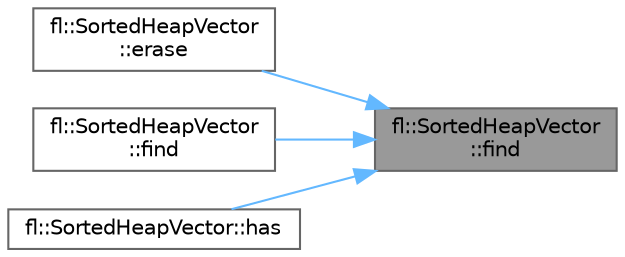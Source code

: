 digraph "fl::SortedHeapVector::find"
{
 // LATEX_PDF_SIZE
  bgcolor="transparent";
  edge [fontname=Helvetica,fontsize=10,labelfontname=Helvetica,labelfontsize=10];
  node [fontname=Helvetica,fontsize=10,shape=box,height=0.2,width=0.4];
  rankdir="RL";
  Node1 [id="Node000001",label="fl::SortedHeapVector\l::find",height=0.2,width=0.4,color="gray40", fillcolor="grey60", style="filled", fontcolor="black",tooltip=" "];
  Node1 -> Node2 [id="edge1_Node000001_Node000002",dir="back",color="steelblue1",style="solid",tooltip=" "];
  Node2 [id="Node000002",label="fl::SortedHeapVector\l::erase",height=0.2,width=0.4,color="grey40", fillcolor="white", style="filled",URL="$d0/d5c/classfl_1_1_sorted_heap_vector.html#a29585576851f357c58eb7081d33a0be4",tooltip=" "];
  Node1 -> Node3 [id="edge2_Node000001_Node000003",dir="back",color="steelblue1",style="solid",tooltip=" "];
  Node3 [id="Node000003",label="fl::SortedHeapVector\l::find",height=0.2,width=0.4,color="grey40", fillcolor="white", style="filled",URL="$d0/d5c/classfl_1_1_sorted_heap_vector.html#aee15dac04ee1b3b3d46c8cecb1eb3920",tooltip=" "];
  Node1 -> Node4 [id="edge3_Node000001_Node000004",dir="back",color="steelblue1",style="solid",tooltip=" "];
  Node4 [id="Node000004",label="fl::SortedHeapVector::has",height=0.2,width=0.4,color="grey40", fillcolor="white", style="filled",URL="$d0/d5c/classfl_1_1_sorted_heap_vector.html#a45fa0115fc388f68ad96ffad229851d0",tooltip=" "];
}
